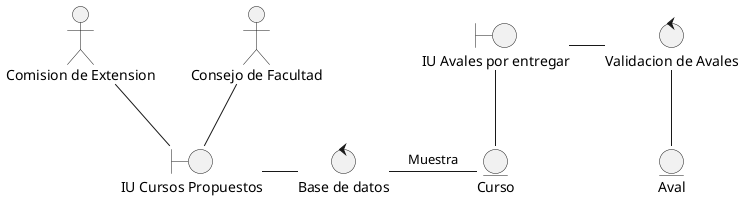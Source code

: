 @startuml analisisClaseDiagramaUC11

actor  "Comision de Extension" as Comision
actor  "Consejo de Facultad" as Consejo
boundary "IU Cursos Propuestos" as Propuesta
control "Base de datos" as Controlador
entity Curso as Curso
boundary "IU Avales por entregar" as Avales
control "Validacion de Avales" as Validador
entity Aval as Aval
Consejo -- Propuesta
Comision -- Propuesta
Propuesta -r- Controlador 
Controlador -r- Curso: Muestra
Curso -up- Avales
Avales -r- Validador
Validador -- Aval

@enduml